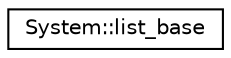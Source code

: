digraph G
{
  edge [fontname="Helvetica",fontsize="10",labelfontname="Helvetica",labelfontsize="10"];
  node [fontname="Helvetica",fontsize="10",shape=record];
  rankdir="LR";
  Node1 [label="System::list_base",height=0.2,width=0.4,color="black", fillcolor="white", style="filled",URL="$class_system_1_1list__base.html"];
}
